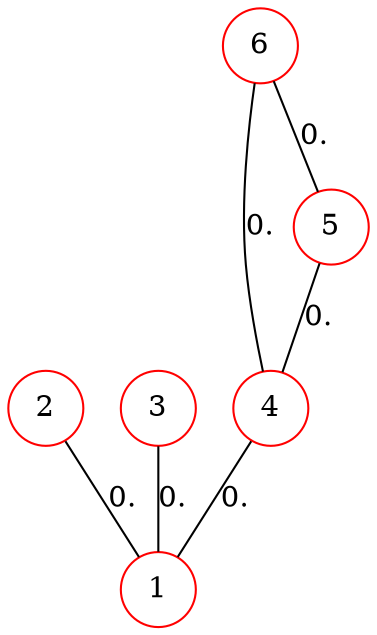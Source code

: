 graph G {
  1 [shape=circle, color="#FF0000", label="1", ];
  2 [shape=circle, color="#FF0000", label="2", ];
  3 [shape=circle, color="#FF0000", label="3", ];
  4 [shape=circle, color="#FF0000", label="4", ];
  5 [shape=circle, color="#FF0000", label="5", ];
  6 [shape=circle, color="#FF0000", label="6", ];
  
  
  2 -- 1 [label="0.", ];
  3 -- 1 [label="0.", ];
  4 -- 1 [label="0.", ];
  5 -- 4 [label="0.", ];
  6 -- 4 [label="0.", ];
  6 -- 5 [label="0.", ];
  
  }